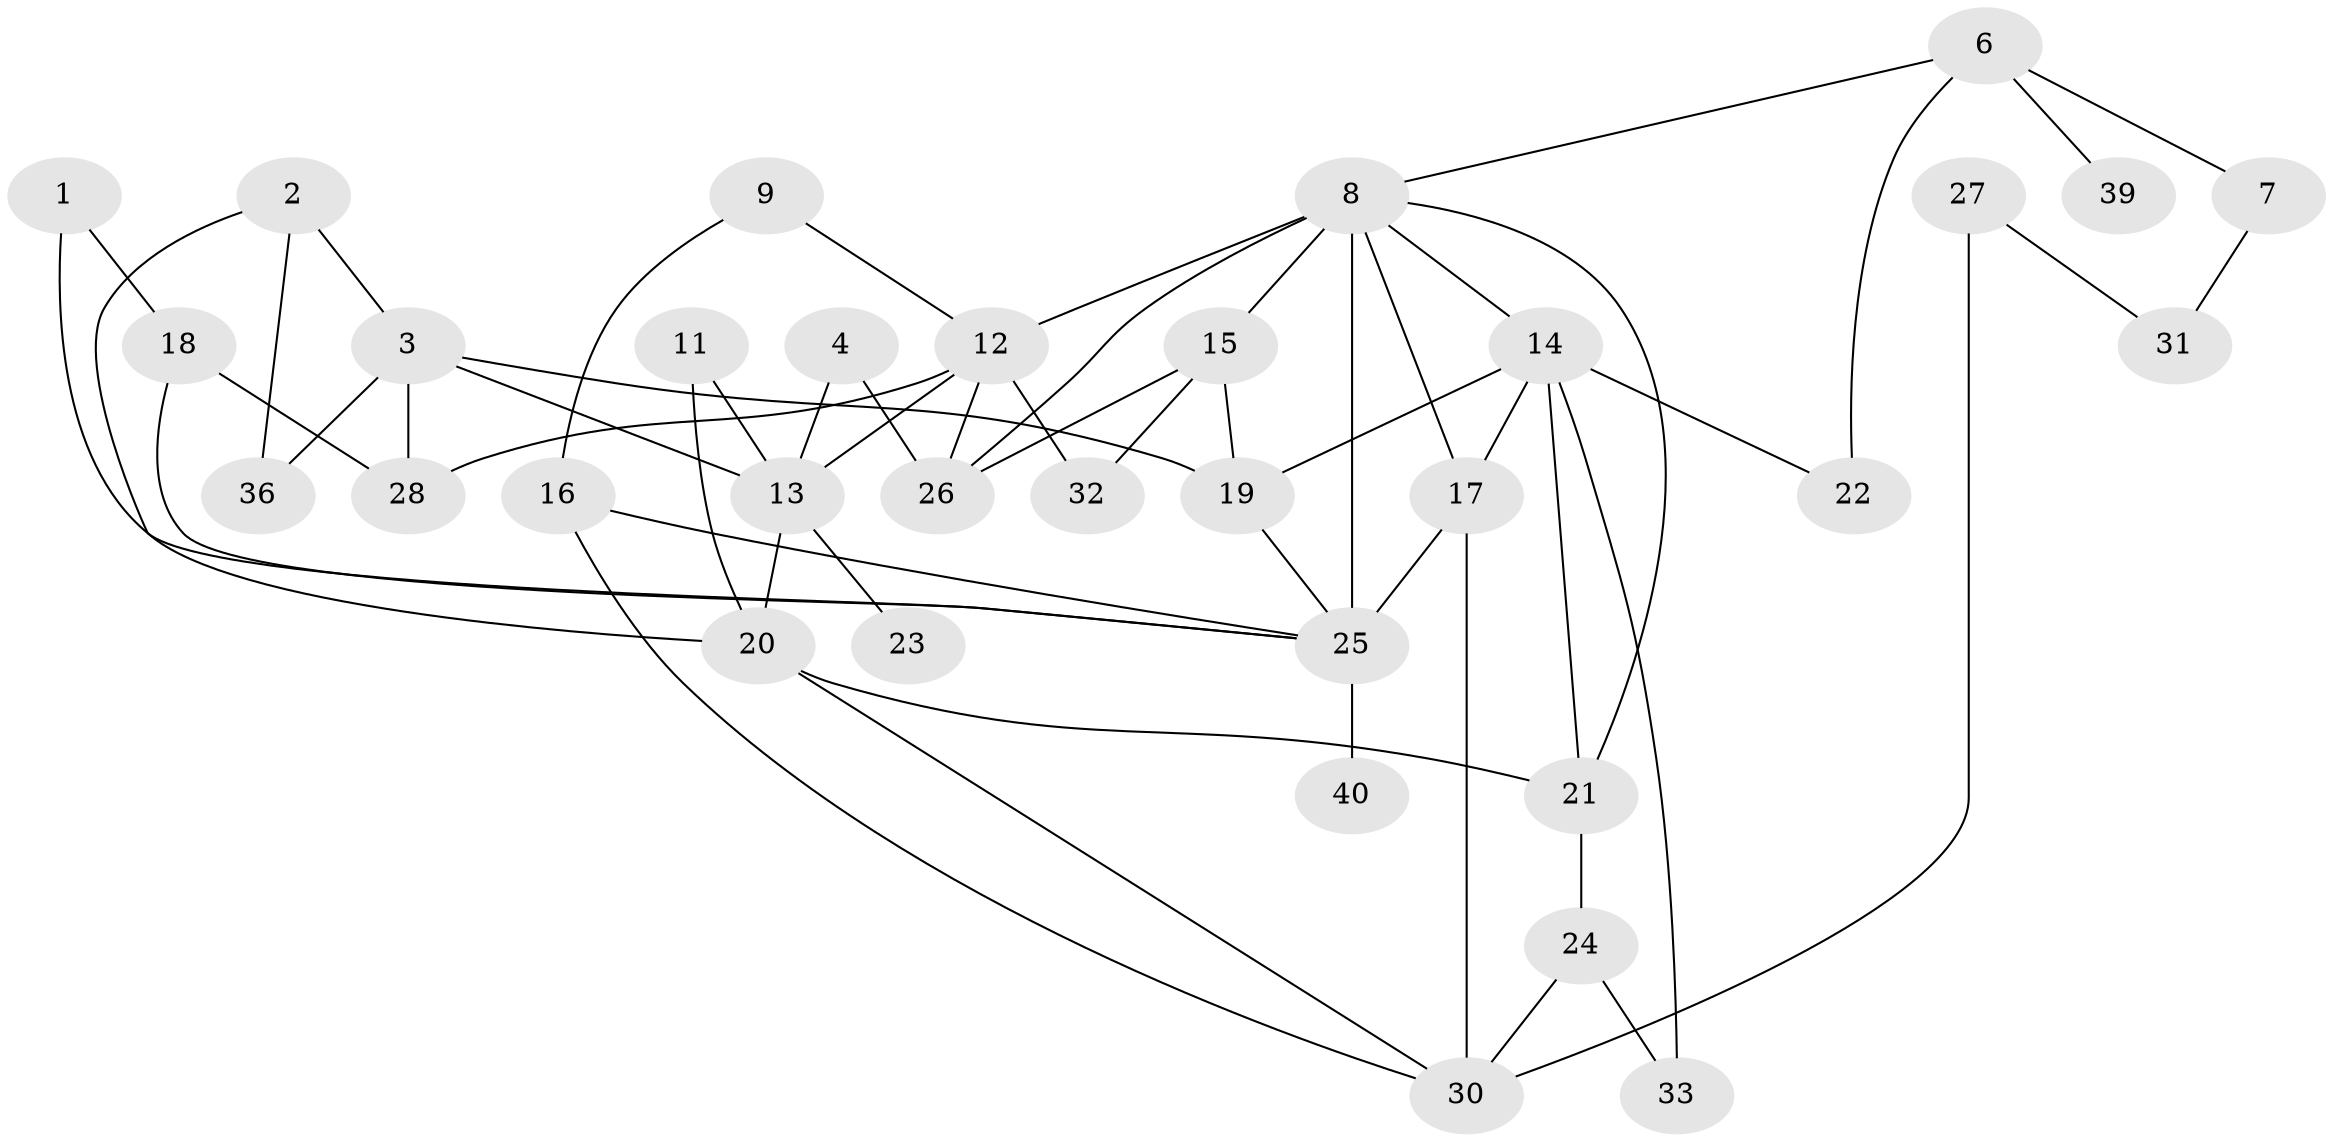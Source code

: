 // original degree distribution, {3: 0.24489795918367346, 1: 0.21428571428571427, 4: 0.17346938775510204, 0: 0.07142857142857142, 5: 0.05102040816326531, 2: 0.23469387755102042, 6: 0.01020408163265306}
// Generated by graph-tools (version 1.1) at 2025/48/03/04/25 22:48:02]
// undirected, 33 vertices, 56 edges
graph export_dot {
  node [color=gray90,style=filled];
  1;
  2;
  3;
  4;
  6;
  7;
  8;
  9;
  11;
  12;
  13;
  14;
  15;
  16;
  17;
  18;
  19;
  20;
  21;
  22;
  23;
  24;
  25;
  26;
  27;
  28;
  30;
  31;
  32;
  33;
  36;
  39;
  40;
  1 -- 18 [weight=1.0];
  1 -- 25 [weight=1.0];
  2 -- 3 [weight=1.0];
  2 -- 20 [weight=1.0];
  2 -- 36 [weight=1.0];
  3 -- 13 [weight=1.0];
  3 -- 19 [weight=1.0];
  3 -- 28 [weight=1.0];
  3 -- 36 [weight=2.0];
  4 -- 13 [weight=1.0];
  4 -- 26 [weight=1.0];
  6 -- 7 [weight=1.0];
  6 -- 8 [weight=1.0];
  6 -- 22 [weight=1.0];
  6 -- 39 [weight=1.0];
  7 -- 31 [weight=1.0];
  8 -- 12 [weight=2.0];
  8 -- 14 [weight=1.0];
  8 -- 15 [weight=1.0];
  8 -- 17 [weight=1.0];
  8 -- 21 [weight=1.0];
  8 -- 25 [weight=2.0];
  8 -- 26 [weight=1.0];
  9 -- 12 [weight=1.0];
  9 -- 16 [weight=1.0];
  11 -- 13 [weight=3.0];
  11 -- 20 [weight=1.0];
  12 -- 13 [weight=1.0];
  12 -- 26 [weight=1.0];
  12 -- 28 [weight=1.0];
  12 -- 32 [weight=1.0];
  13 -- 20 [weight=1.0];
  13 -- 23 [weight=1.0];
  14 -- 17 [weight=4.0];
  14 -- 19 [weight=1.0];
  14 -- 21 [weight=1.0];
  14 -- 22 [weight=1.0];
  14 -- 33 [weight=1.0];
  15 -- 19 [weight=1.0];
  15 -- 26 [weight=1.0];
  15 -- 32 [weight=2.0];
  16 -- 25 [weight=1.0];
  16 -- 30 [weight=1.0];
  17 -- 25 [weight=2.0];
  17 -- 30 [weight=1.0];
  18 -- 25 [weight=1.0];
  18 -- 28 [weight=1.0];
  19 -- 25 [weight=1.0];
  20 -- 21 [weight=1.0];
  20 -- 30 [weight=1.0];
  21 -- 24 [weight=1.0];
  24 -- 30 [weight=1.0];
  24 -- 33 [weight=1.0];
  25 -- 40 [weight=2.0];
  27 -- 30 [weight=1.0];
  27 -- 31 [weight=1.0];
}
